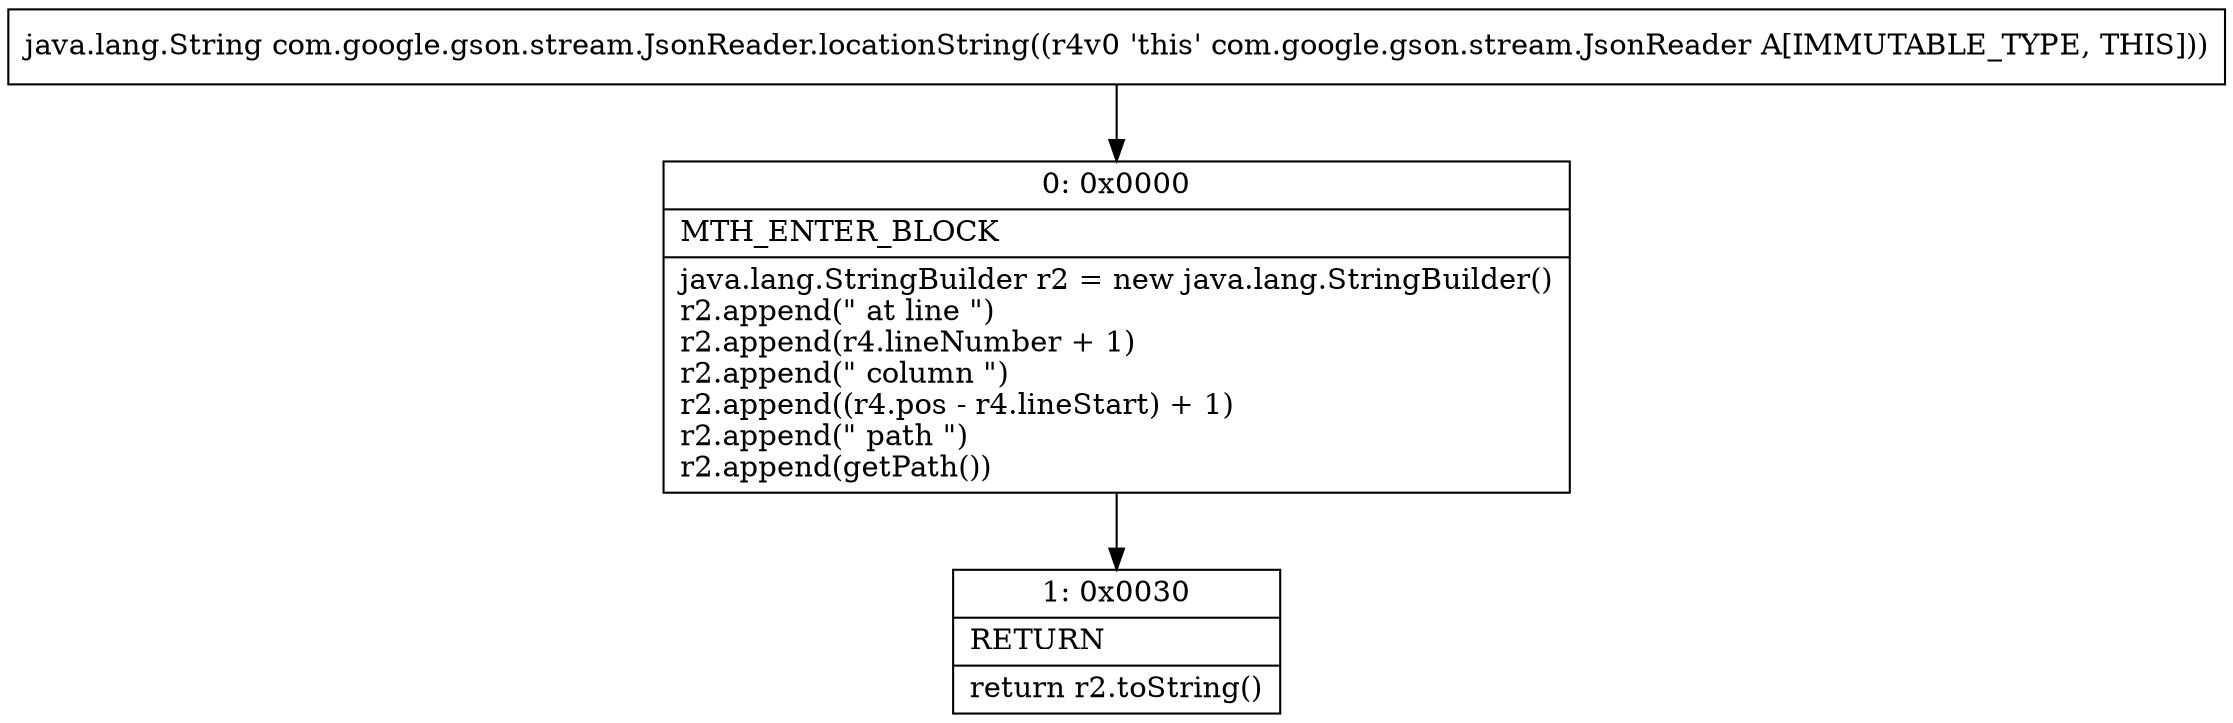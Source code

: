 digraph "CFG forcom.google.gson.stream.JsonReader.locationString()Ljava\/lang\/String;" {
Node_0 [shape=record,label="{0\:\ 0x0000|MTH_ENTER_BLOCK\l|java.lang.StringBuilder r2 = new java.lang.StringBuilder()\lr2.append(\" at line \")\lr2.append(r4.lineNumber + 1)\lr2.append(\" column \")\lr2.append((r4.pos \- r4.lineStart) + 1)\lr2.append(\" path \")\lr2.append(getPath())\l}"];
Node_1 [shape=record,label="{1\:\ 0x0030|RETURN\l|return r2.toString()\l}"];
MethodNode[shape=record,label="{java.lang.String com.google.gson.stream.JsonReader.locationString((r4v0 'this' com.google.gson.stream.JsonReader A[IMMUTABLE_TYPE, THIS])) }"];
MethodNode -> Node_0;
Node_0 -> Node_1;
}

